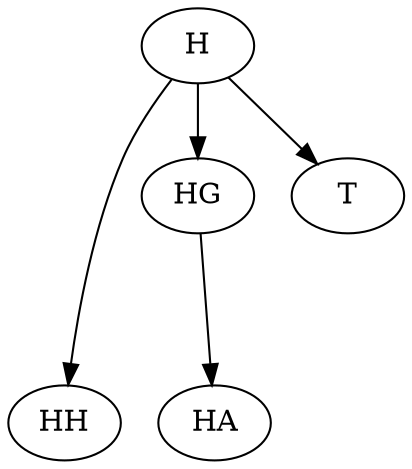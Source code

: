 

digraph {

    H -> HH[minlen="3"];
    H -> HG;
    HG -> HA[minlen="2"];
    H -> T;
 

    H[label="H"];
    HH[label="HH"];
    HG[label="HG"];
    HA[label="HA"];
    T[label="T"]; 
    

}
